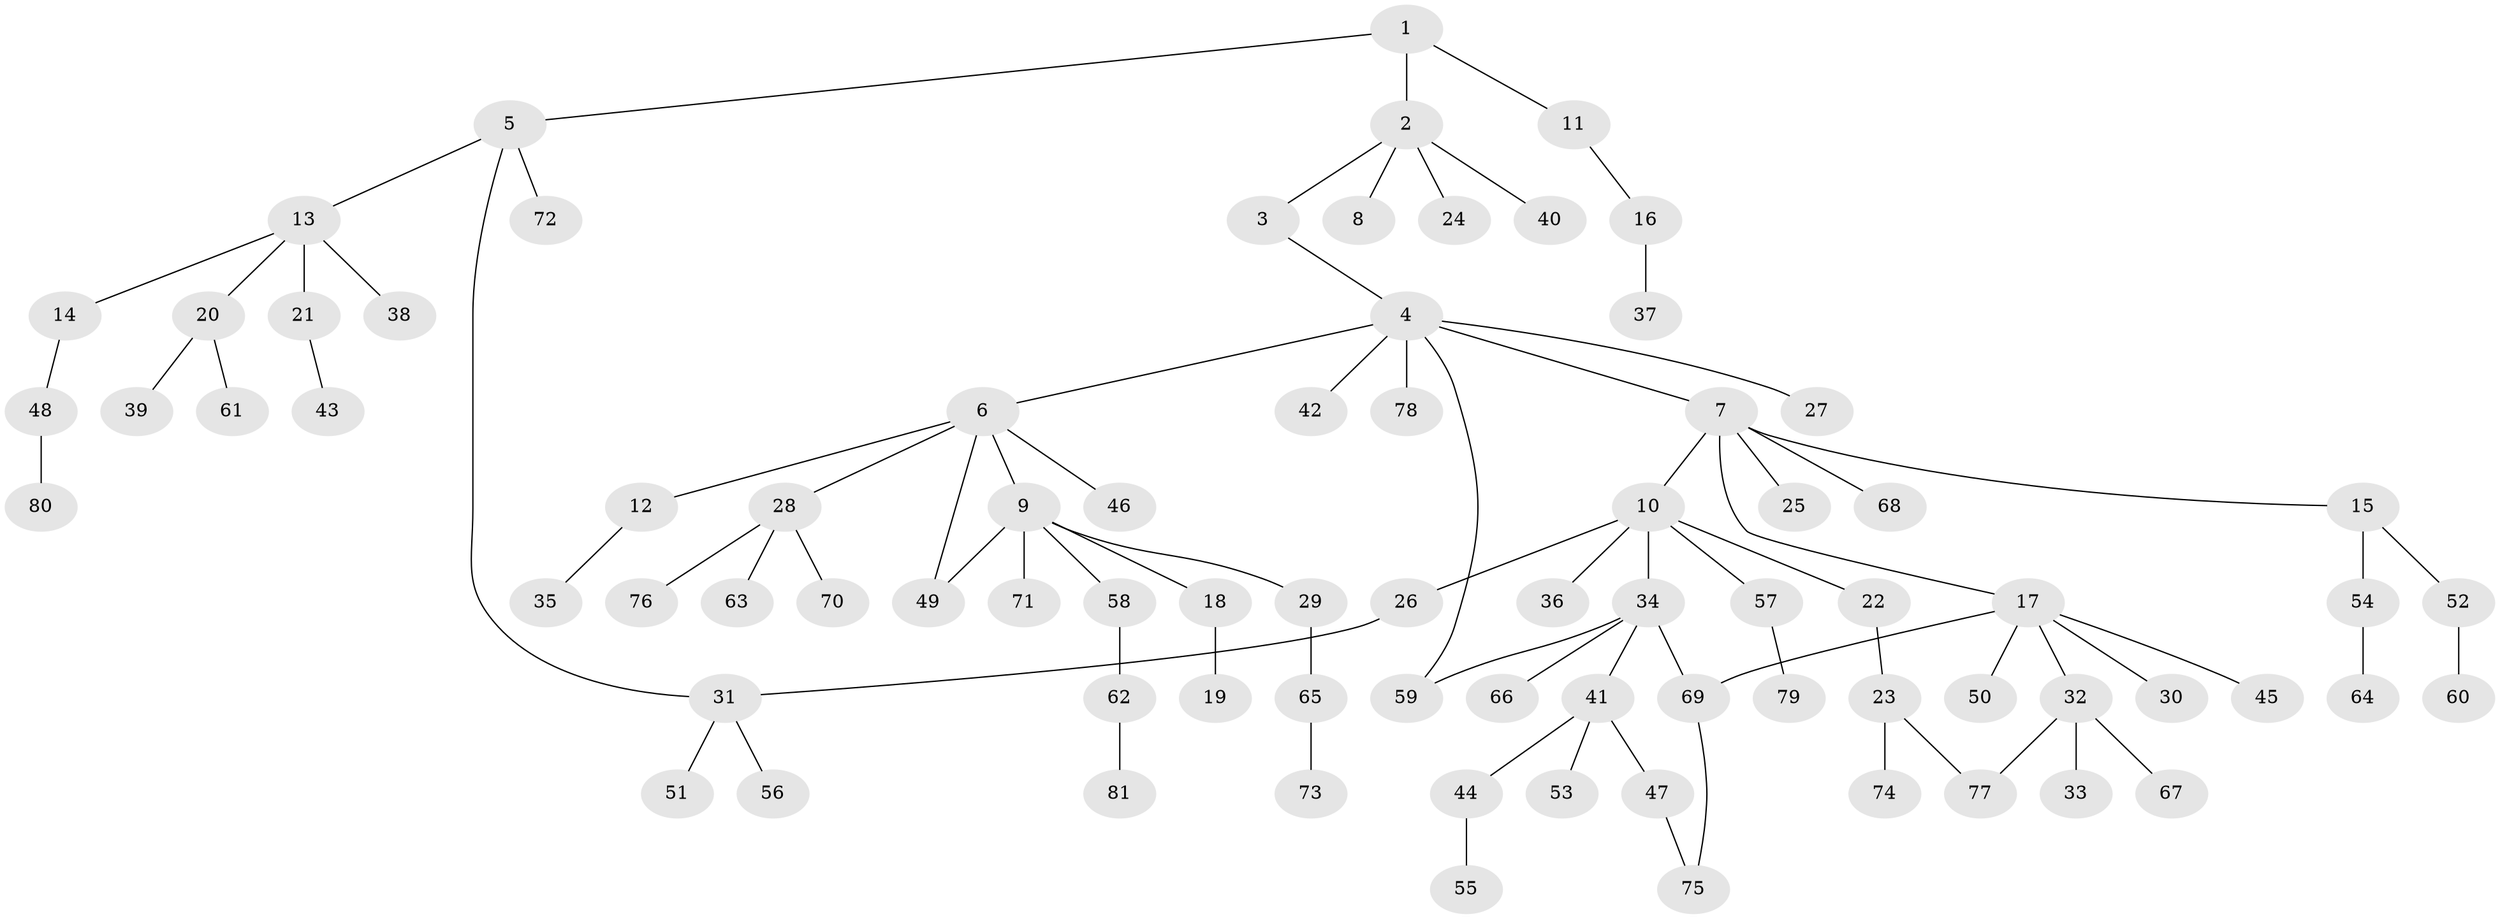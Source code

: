 // coarse degree distribution, {3: 0.11320754716981132, 4: 0.07547169811320754, 2: 0.1320754716981132, 6: 0.03773584905660377, 5: 0.07547169811320754, 7: 0.018867924528301886, 1: 0.5471698113207547}
// Generated by graph-tools (version 1.1) at 2025/41/03/06/25 10:41:30]
// undirected, 81 vertices, 86 edges
graph export_dot {
graph [start="1"]
  node [color=gray90,style=filled];
  1;
  2;
  3;
  4;
  5;
  6;
  7;
  8;
  9;
  10;
  11;
  12;
  13;
  14;
  15;
  16;
  17;
  18;
  19;
  20;
  21;
  22;
  23;
  24;
  25;
  26;
  27;
  28;
  29;
  30;
  31;
  32;
  33;
  34;
  35;
  36;
  37;
  38;
  39;
  40;
  41;
  42;
  43;
  44;
  45;
  46;
  47;
  48;
  49;
  50;
  51;
  52;
  53;
  54;
  55;
  56;
  57;
  58;
  59;
  60;
  61;
  62;
  63;
  64;
  65;
  66;
  67;
  68;
  69;
  70;
  71;
  72;
  73;
  74;
  75;
  76;
  77;
  78;
  79;
  80;
  81;
  1 -- 2;
  1 -- 5;
  1 -- 11;
  2 -- 3;
  2 -- 8;
  2 -- 24;
  2 -- 40;
  3 -- 4;
  4 -- 6;
  4 -- 7;
  4 -- 27;
  4 -- 42;
  4 -- 78;
  4 -- 59;
  5 -- 13;
  5 -- 72;
  5 -- 31;
  6 -- 9;
  6 -- 12;
  6 -- 28;
  6 -- 46;
  6 -- 49;
  7 -- 10;
  7 -- 15;
  7 -- 17;
  7 -- 25;
  7 -- 68;
  9 -- 18;
  9 -- 29;
  9 -- 49;
  9 -- 58;
  9 -- 71;
  10 -- 22;
  10 -- 26;
  10 -- 34;
  10 -- 36;
  10 -- 57;
  11 -- 16;
  12 -- 35;
  13 -- 14;
  13 -- 20;
  13 -- 21;
  13 -- 38;
  14 -- 48;
  15 -- 52;
  15 -- 54;
  16 -- 37;
  17 -- 30;
  17 -- 32;
  17 -- 45;
  17 -- 50;
  17 -- 69;
  18 -- 19;
  20 -- 39;
  20 -- 61;
  21 -- 43;
  22 -- 23;
  23 -- 74;
  23 -- 77;
  26 -- 31;
  28 -- 63;
  28 -- 70;
  28 -- 76;
  29 -- 65;
  31 -- 51;
  31 -- 56;
  32 -- 33;
  32 -- 67;
  32 -- 77;
  34 -- 41;
  34 -- 59;
  34 -- 66;
  34 -- 69;
  41 -- 44;
  41 -- 47;
  41 -- 53;
  44 -- 55;
  47 -- 75;
  48 -- 80;
  52 -- 60;
  54 -- 64;
  57 -- 79;
  58 -- 62;
  62 -- 81;
  65 -- 73;
  69 -- 75;
}

